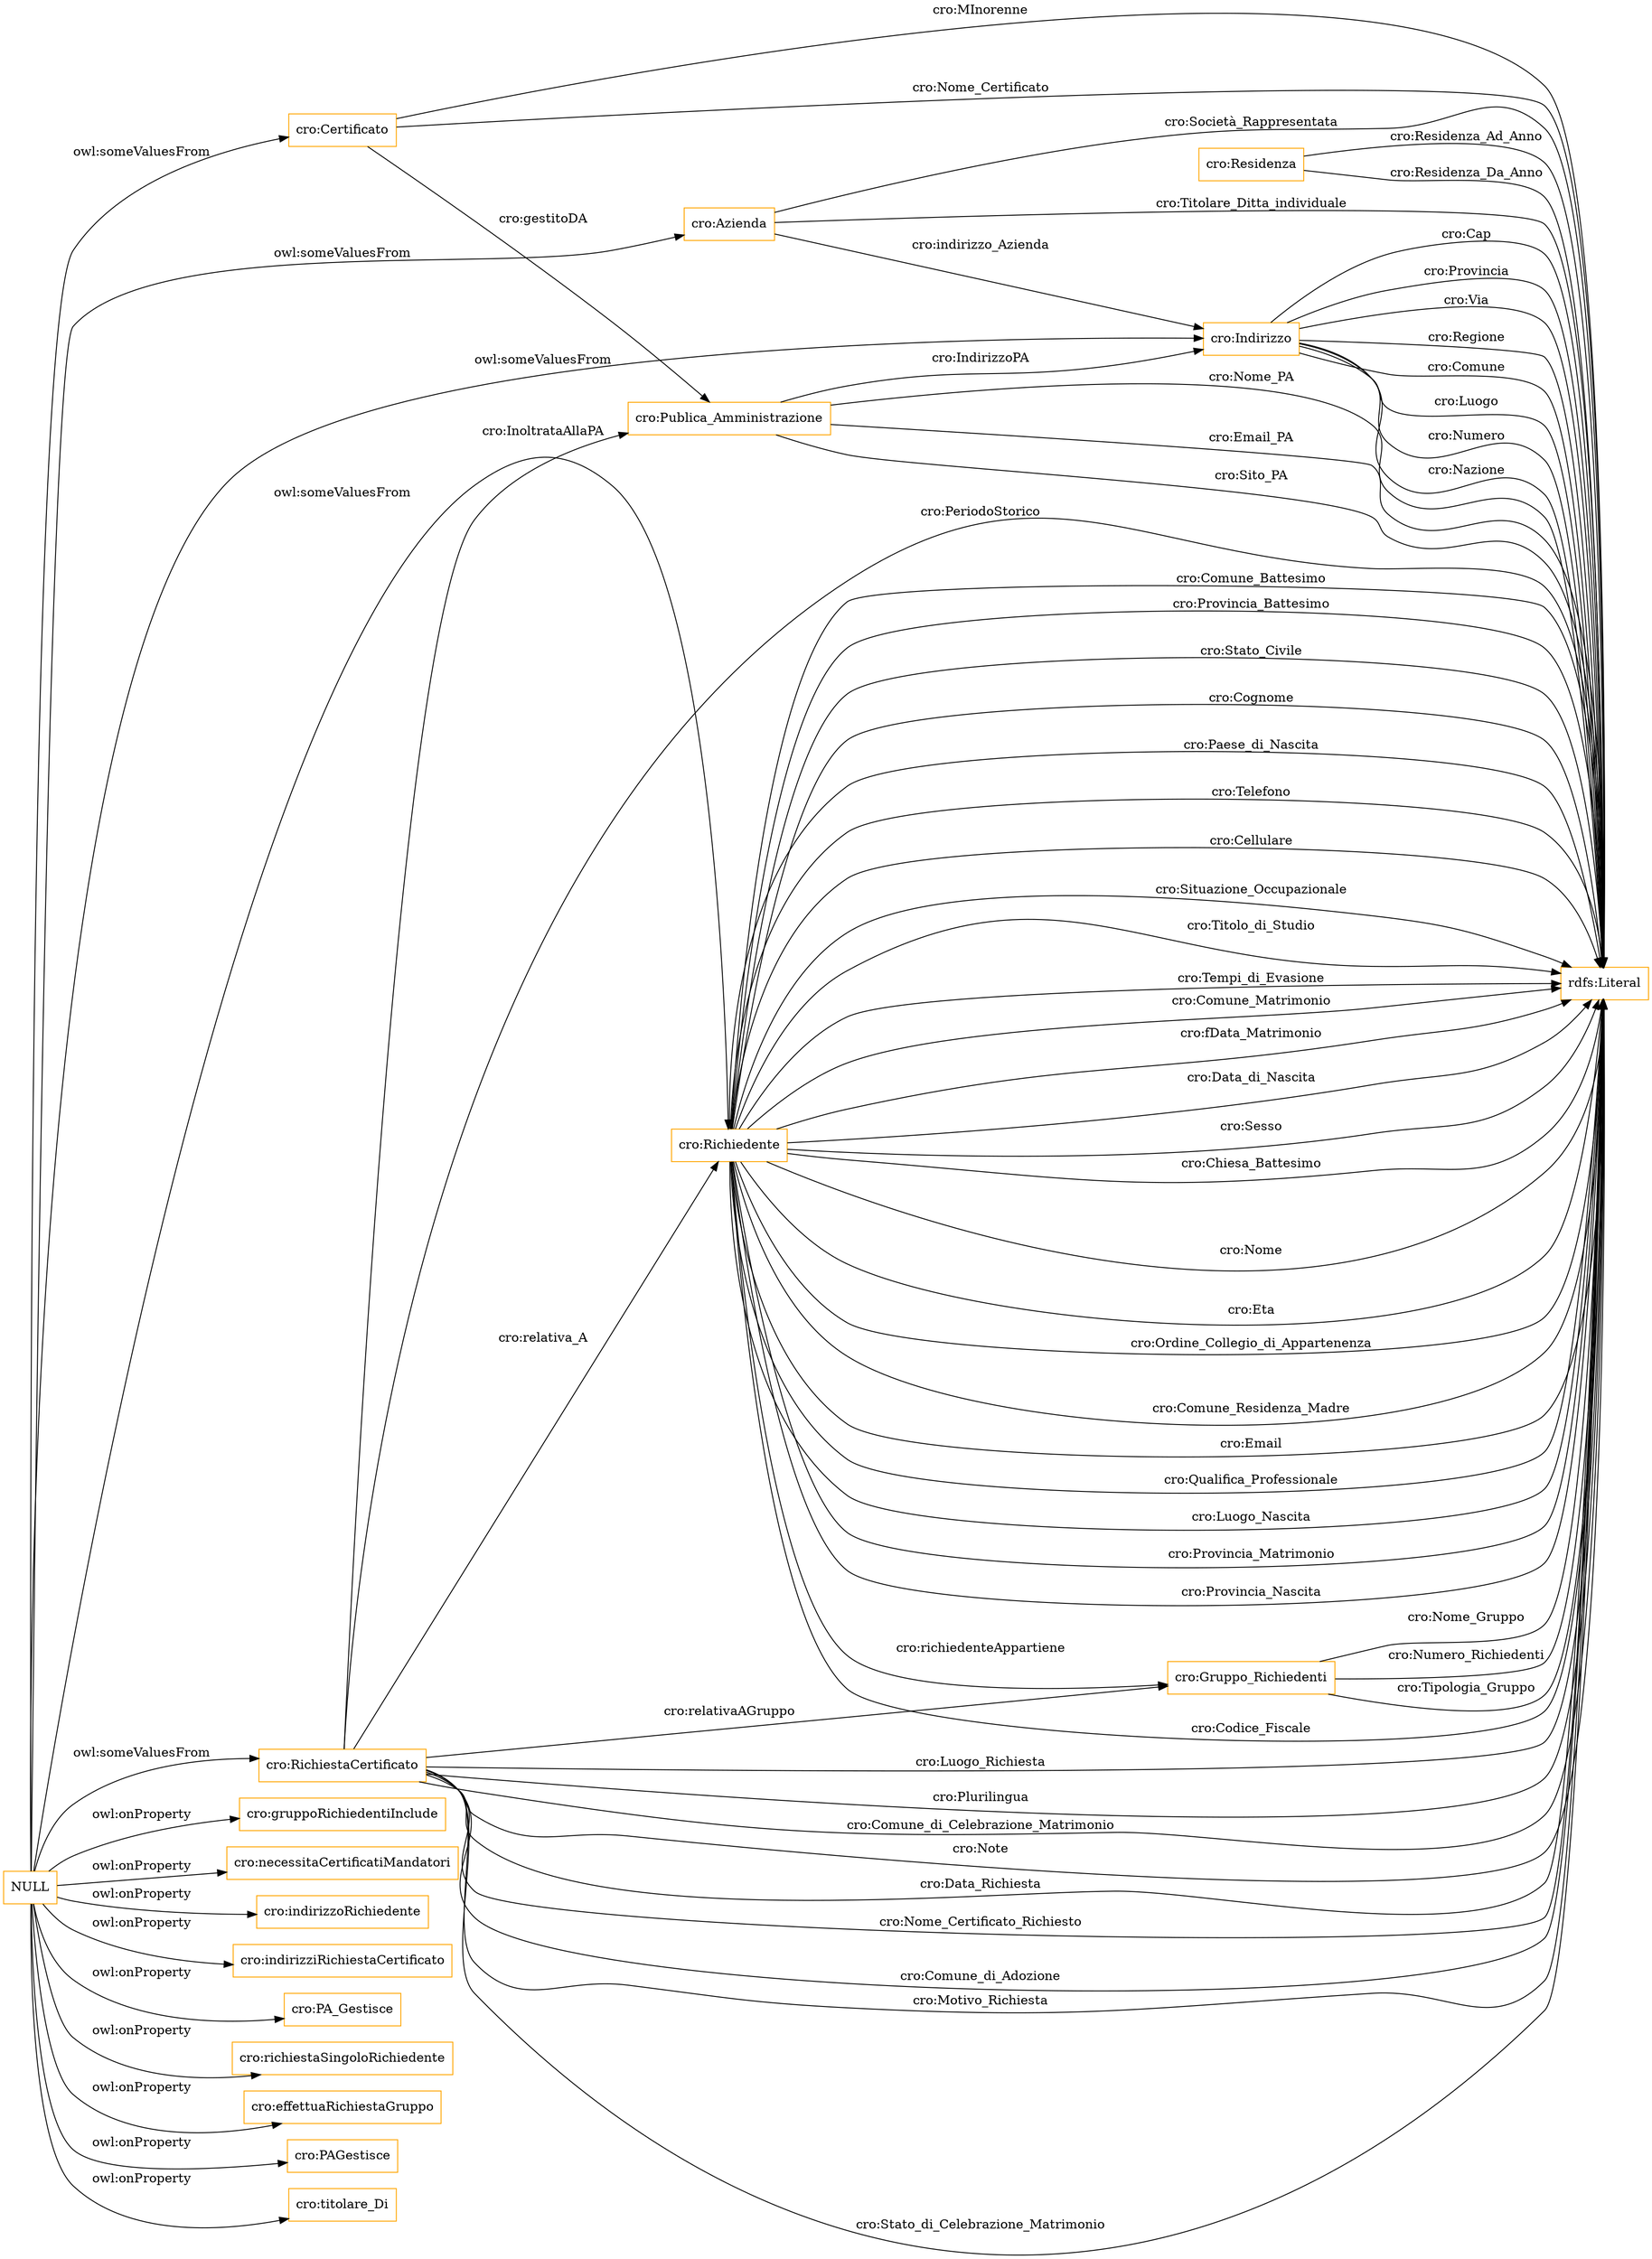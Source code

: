 digraph ar2dtool_diagram { 
rankdir=LR;
size="1501"
node [shape = rectangle, color="orange"]; "cro:Publica_Amministrazione" "cro:Residenza" "cro:Gruppo_Richiedenti" "cro:Indirizzo" "cro:Richiedente" "cro:Azienda" "cro:Certificato" "cro:RichiestaCertificato" ; /*classes style*/
	"NULL" -> "cro:Azienda" [ label = "owl:someValuesFrom" ];
	"NULL" -> "cro:gruppoRichiedentiInclude" [ label = "owl:onProperty" ];
	"NULL" -> "cro:necessitaCertificatiMandatori" [ label = "owl:onProperty" ];
	"NULL" -> "cro:indirizzoRichiedente" [ label = "owl:onProperty" ];
	"NULL" -> "cro:indirizziRichiestaCertificato" [ label = "owl:onProperty" ];
	"NULL" -> "cro:PA_Gestisce" [ label = "owl:onProperty" ];
	"NULL" -> "cro:richiestaSingoloRichiedente" [ label = "owl:onProperty" ];
	"NULL" -> "cro:effettuaRichiestaGruppo" [ label = "owl:onProperty" ];
	"NULL" -> "cro:PAGestisce" [ label = "owl:onProperty" ];
	"NULL" -> "cro:Indirizzo" [ label = "owl:someValuesFrom" ];
	"NULL" -> "cro:RichiestaCertificato" [ label = "owl:someValuesFrom" ];
	"NULL" -> "cro:titolare_Di" [ label = "owl:onProperty" ];
	"NULL" -> "cro:Richiedente" [ label = "owl:someValuesFrom" ];
	"NULL" -> "cro:Certificato" [ label = "owl:someValuesFrom" ];
	"cro:RichiestaCertificato" -> "rdfs:Literal" [ label = "cro:Plurilingua" ];
	"cro:Residenza" -> "rdfs:Literal" [ label = "cro:Residenza_Ad_Anno" ];
	"cro:RichiestaCertificato" -> "cro:Richiedente" [ label = "cro:relativa_A" ];
	"cro:Richiedente" -> "rdfs:Literal" [ label = "cro:Titolo_di_Studio" ];
	"cro:Azienda" -> "cro:Indirizzo" [ label = "cro:indirizzo_Azienda" ];
	"cro:RichiestaCertificato" -> "rdfs:Literal" [ label = "cro:Comune_di_Celebrazione_Matrimonio" ];
	"cro:Publica_Amministrazione" -> "rdfs:Literal" [ label = "cro:Nome_PA" ];
	"cro:Richiedente" -> "rdfs:Literal" [ label = "cro:Tempi_di_Evasione" ];
	"cro:Certificato" -> "cro:Publica_Amministrazione" [ label = "cro:gestitoDA" ];
	"cro:Publica_Amministrazione" -> "rdfs:Literal" [ label = "cro:Sito_PA" ];
	"cro:Gruppo_Richiedenti" -> "rdfs:Literal" [ label = "cro:Nome_Gruppo" ];
	"cro:RichiestaCertificato" -> "rdfs:Literal" [ label = "cro:Note" ];
	"cro:Richiedente" -> "rdfs:Literal" [ label = "cro:Comune_Matrimonio" ];
	"cro:Indirizzo" -> "rdfs:Literal" [ label = "cro:Via" ];
	"cro:RichiestaCertificato" -> "rdfs:Literal" [ label = "cro:Data_Richiesta" ];
	"cro:Indirizzo" -> "rdfs:Literal" [ label = "cro:Regione" ];
	"cro:Richiedente" -> "rdfs:Literal" [ label = "cro:fData_Matrimonio" ];
	"cro:Publica_Amministrazione" -> "cro:Indirizzo" [ label = "cro:IndirizzoPA" ];
	"cro:Richiedente" -> "rdfs:Literal" [ label = "cro:Data_di_Nascita" ];
	"cro:Richiedente" -> "rdfs:Literal" [ label = "cro:Sesso" ];
	"cro:Richiedente" -> "rdfs:Literal" [ label = "cro:Chiesa_Battesimo" ];
	"cro:RichiestaCertificato" -> "rdfs:Literal" [ label = "cro:Nome_Certificato_Richiesto" ];
	"cro:RichiestaCertificato" -> "cro:Gruppo_Richiedenti" [ label = "cro:relativaAGruppo" ];
	"cro:RichiestaCertificato" -> "rdfs:Literal" [ label = "cro:Comune_di_Adozione" ];
	"cro:Richiedente" -> "rdfs:Literal" [ label = "cro:Nome" ];
	"cro:RichiestaCertificato" -> "rdfs:Literal" [ label = "cro:Motivo_Richiesta" ];
	"cro:RichiestaCertificato" -> "rdfs:Literal" [ label = "cro:Stato_di_Celebrazione_Matrimonio" ];
	"cro:Richiedente" -> "rdfs:Literal" [ label = "cro:Eta" ];
	"cro:Indirizzo" -> "rdfs:Literal" [ label = "cro:Comune" ];
	"cro:RichiestaCertificato" -> "rdfs:Literal" [ label = "cro:PeriodoStorico" ];
	"cro:Publica_Amministrazione" -> "rdfs:Literal" [ label = "cro:Email_PA" ];
	"cro:Gruppo_Richiedenti" -> "rdfs:Literal" [ label = "cro:Numero_Richiedenti" ];
	"cro:Richiedente" -> "rdfs:Literal" [ label = "cro:Ordine_Collegio_di_Appartenenza" ];
	"cro:Richiedente" -> "rdfs:Literal" [ label = "cro:Comune_Residenza_Madre" ];
	"cro:Azienda" -> "rdfs:Literal" [ label = "cro:Titolare_Ditta_individuale" ];
	"cro:RichiestaCertificato" -> "rdfs:Literal" [ label = "cro:Luogo_Richiesta" ];
	"cro:Richiedente" -> "rdfs:Literal" [ label = "cro:Email" ];
	"cro:Richiedente" -> "rdfs:Literal" [ label = "cro:Qualifica_Professionale" ];
	"cro:Azienda" -> "rdfs:Literal" [ label = "cro:Società_Rappresentata" ];
	"cro:Richiedente" -> "rdfs:Literal" [ label = "cro:Luogo_Nascita" ];
	"cro:Richiedente" -> "rdfs:Literal" [ label = "cro:Provincia_Matrimonio" ];
	"cro:Indirizzo" -> "rdfs:Literal" [ label = "cro:Luogo" ];
	"cro:Indirizzo" -> "rdfs:Literal" [ label = "cro:Numero" ];
	"cro:Richiedente" -> "rdfs:Literal" [ label = "cro:Provincia_Nascita" ];
	"cro:Residenza" -> "rdfs:Literal" [ label = "cro:Residenza_Da_Anno" ];
	"cro:Richiedente" -> "rdfs:Literal" [ label = "cro:Codice_Fiscale" ];
	"cro:Certificato" -> "rdfs:Literal" [ label = "cro:Nome_Certificato" ];
	"cro:Richiedente" -> "cro:Gruppo_Richiedenti" [ label = "cro:richiedenteAppartiene" ];
	"cro:Certificato" -> "rdfs:Literal" [ label = "cro:MInorenne" ];
	"cro:Richiedente" -> "rdfs:Literal" [ label = "cro:Comune_Battesimo" ];
	"cro:Richiedente" -> "rdfs:Literal" [ label = "cro:Provincia_Battesimo" ];
	"cro:Richiedente" -> "rdfs:Literal" [ label = "cro:Stato_Civile" ];
	"cro:Richiedente" -> "rdfs:Literal" [ label = "cro:Cognome" ];
	"cro:Richiedente" -> "rdfs:Literal" [ label = "cro:Paese_di_Nascita" ];
	"cro:Richiedente" -> "rdfs:Literal" [ label = "cro:Telefono" ];
	"cro:Indirizzo" -> "rdfs:Literal" [ label = "cro:Nazione" ];
	"cro:Richiedente" -> "rdfs:Literal" [ label = "cro:Cellulare" ];
	"cro:Gruppo_Richiedenti" -> "rdfs:Literal" [ label = "cro:Tipologia_Gruppo" ];
	"cro:Richiedente" -> "rdfs:Literal" [ label = "cro:Situazione_Occupazionale" ];
	"cro:Indirizzo" -> "rdfs:Literal" [ label = "cro:Cap" ];
	"cro:Indirizzo" -> "rdfs:Literal" [ label = "cro:Provincia" ];
	"cro:RichiestaCertificato" -> "cro:Publica_Amministrazione" [ label = "cro:InoltrataAllaPA" ];

}
